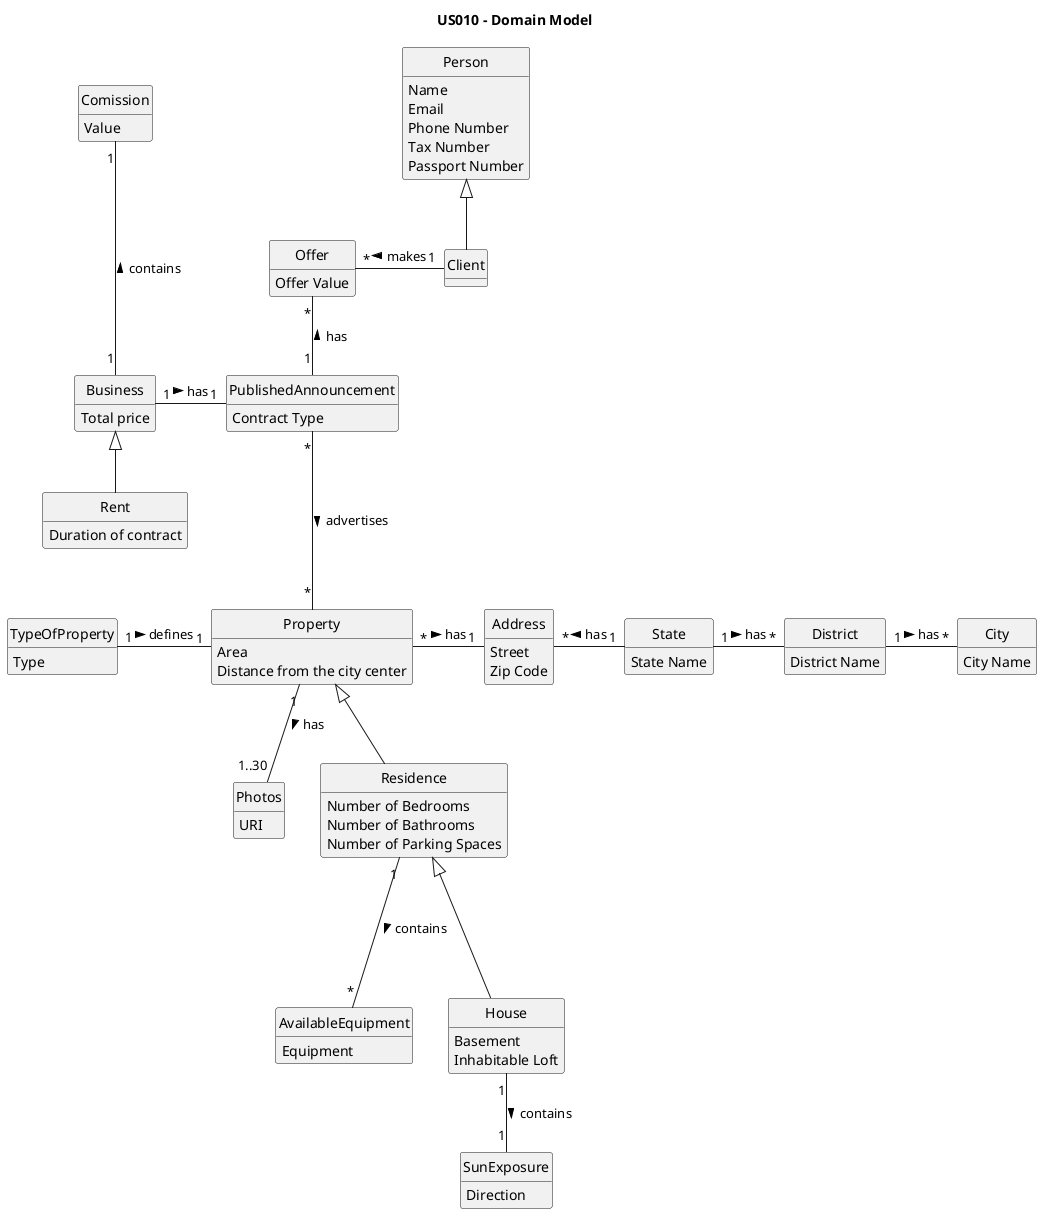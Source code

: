 @startuml

title US010 - Domain Model

skinparam groupInheritance 2
skinparam monochrome true
skinparam packageStyle rectangle
skinparam shadowing false
skinparam classAttributeIconSize 0
skinparam linetype polyline
hide circle
hide methods


class Address {
Street
Zip Code
}

class AvailableEquipment {
Equipment
}


class Business {
Total price
}


class City {
City Name
}

class Comission {
Value
}
'/

'class ComissionPercentage {
'Percentage Value
'}


class District {
District Name
}


class House {
Basement
Inhabitable Loft
}

class Person {
Name
Email
Phone Number
Tax Number
Passport Number
}

class Photos {
URI
}

class Property {
Area
Distance from the city center
}

class PublishedAnnouncement {
Contract Type

}


class Rent {
Duration of contract
}


class Residence {
Number of Bedrooms
Number of Bathrooms
Number of Parking Spaces
}


class State {
State Name
}

class SunExposure {
Direction
}

class TypeOfProperty {
Type
}

class Client {
}

class Offer {
Offer Value
}

'Address "1" -- "1" Person : can have <

Business <|-- Rent

Comission "1" --- "1" Business : contains <
'ComissionPercentage  --|> Comission

District "1" -right- "*" City : has >

House "1" -- "1" SunExposure : contains >

Offer "*" -down- "1" PublishedAnnouncement : has <

Person <|-- Client
Property <|-- Residence
Property "*" -right- "1" Address : has >
Property "1" -- "1..30" Photos : has >
PublishedAnnouncement "1" -left- "1" Business : has <
PublishedAnnouncement "*" --- "*" Property: advertises >

Residence "1" --- "*" AvailableEquipment : contains >
Residence <|--- House

State "1" -right- "*" District : has >
State "1" -left- "*" Address : has >

TypeOfProperty "1" -right- "1" Property : defines >

Client "1" -left- "*" Offer : makes >

@enduml